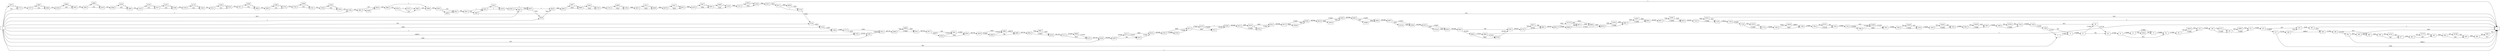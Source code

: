 digraph {
	graph [rankdir=LR]
	node [shape=rectangle]
	2 -> 8 [label=273903]
	8 -> 23 [label=274668]
	23 -> 28 [label=273903]
	23 -> 44 [label=765]
	28 -> 44 [label=274726]
	44 -> 51 [label=275491]
	51 -> 52 [label=274668]
	51 -> 92 [label=823]
	52 -> 73 [label=273903]
	52 -> 9784 [label=765]
	73 -> 92 [label=274668]
	92 -> 94 [label=275491]
	94 -> 132 [label=274668]
	94 -> 10619 [label=823]
	132 -> 146 [label=275491]
	146 -> 167 [label=275490]
	146 -> 9712 [label=1]
	167 -> 211 [label=274668]
	167 -> 10662 [label=823]
	211 -> 214 [label=275491]
	214 -> 227 [label=274668]
	214 -> 253 [label=823]
	227 -> 1 [label=3428]
	227 -> 248 [label=271240]
	248 -> 253 [label=2423]
	248 -> 269 [label=268817]
	253 -> 265 [label=3246]
	265 -> 1 [label=1]
	265 -> 269 [label=3245]
	269 -> 286 [label=272062]
	286 -> 292 [label=271239]
	286 -> 308 [label=823]
	292 -> 1 [label=268817]
	292 -> 298 [label=2422]
	298 -> 1 [label=1840]
	298 -> 308 [label=582]
	308 -> 396 [label=1405]
	396 -> 417 [label=582]
	396 -> 10741 [label=823]
	417 -> 465 [label=1405]
	465 -> 503 [label=582]
	465 -> 10778 [label=823]
	503 -> 609 [label=1405]
	609 -> 630 [label=582]
	609 -> 10798 [label=823]
	630 -> 664 [label=1405]
	664 -> 1 [label=823]
	664 -> 1982 [label=582]
	1982 -> 1 [label=582]
	2772 -> 2787 [label=325]
	2787 -> 2808 [label=324]
	2787 -> 3995 [label=1]
	2808 -> 2829 [label=325]
	2829 -> 2903 [label=324]
	2829 -> 4068 [label=1]
	2903 -> 2949 [label=325]
	2949 -> 2970 [label=324]
	2949 -> 4088 [label=1]
	2970 -> 3048 [label=325]
	3048 -> 3069 [label=324]
	3048 -> 4108 [label=1]
	3069 -> 3120 [label=325]
	3120 -> 3147 [label=324]
	3120 -> 4134 [label=1]
	3147 -> 3168 [label=324]
	3147 -> 4154 [label=1]
	3168 -> 3228 [label=325]
	3228 -> 3249 [label=324]
	3228 -> 4174 [label=1]
	3249 -> 3521 [label=325]
	3521 -> 3542 [label=324]
	3521 -> 4194 [label=1]
	3542 -> 3611 [label=325]
	3611 -> 3686 [label=324]
	3611 -> 4268 [label=1]
	3686 -> 3695 [label=325]
	3695 -> 3716 [label=324]
	3695 -> 4288 [label=1]
	3716 -> 3740 [label=325]
	3740 -> 3761 [label=324]
	3740 -> 4308 [label=1]
	3761 -> 3764 [label=325]
	3764 -> 3785 [label=324]
	3764 -> 4328 [label=1]
	3785 -> 3786 [label=325]
	3786 -> 3802 [label=326]
	3802 -> 3824 [label=325]
	3802 -> 4349 [label=1]
	3824 -> 3865 [label=326]
	3865 -> 3874 [label=325]
	3865 -> 3896 [label=1]
	3874 -> 3895 [label=324]
	3874 -> 5221 [label=1]
	3895 -> 3896 [label=325]
	3896 -> 3902 [label=326]
	3902 -> 3932 [label=324]
	3902 -> 4408 [label=2]
	3932 -> 3947 [label=326]
	3947 -> 3963 [label=325]
	3947 -> 4441 [label=1]
	3963 -> 1 [label=324]
	3963 -> 4441 [label=1]
	3975 -> 2772 [label=1]
	3995 -> 2808 [label=1]
	4068 -> 2903 [label=1]
	4088 -> 2970 [label=1]
	4108 -> 3069 [label=1]
	4134 -> 3147 [label=1]
	4154 -> 3168 [label=1]
	4174 -> 3249 [label=1]
	4194 -> 3542 [label=1]
	4268 -> 3686 [label=1]
	4288 -> 3716 [label=1]
	4308 -> 3761 [label=1]
	4328 -> 3785 [label=1]
	4349 -> 3824 [label=1]
	4408 -> 3932 [label=2]
	4441 -> 4528 [label=1]
	4441 -> 5323 [label=1]
	4528 -> 4594 [label=2]
	4594 -> 4607 [label=1]
	4594 -> 4615 [label=1]
	4607 -> 4615 [label=7658]
	4615 -> 4626 [label=7658]
	4615 -> 4654 [label=1]
	4626 -> 4654 [label=7659]
	4654 -> 4663 [label=7660]
	4663 -> 4690 [label=7659]
	4663 -> 5407 [label=1]
	4690 -> 4729 [label=7659]
	4690 -> 5445 [label=1]
	4729 -> 4735 [label=7660]
	4735 -> 4780 [label=7659]
	4735 -> 5489 [label=1]
	4780 -> 4822 [label=7660]
	4822 -> 4849 [label=7659]
	4822 -> 5515 [label=1]
	4849 -> 4879 [label=7660]
	4879 -> 4912 [label=7659]
	4879 -> 5547 [label=1]
	4912 -> 5076 [label=7660]
	5076 -> 5097 [label=7659]
	5076 -> 5567 [label=1]
	5097 -> 5139 [label=7659]
	5097 -> 5608 [label=1]
	5139 -> 5157 [label=7660]
	5157 -> 5184 [label=7659]
	5157 -> 5634 [label=1]
	5184 -> 5201 [label=7660]
	5201 -> 1 [label=1]
	5201 -> 5671 [label=7659]
	5221 -> 3895 [label=1]
	5323 -> 4528 [label=1]
	5407 -> 4690 [label=1]
	5445 -> 4729 [label=1]
	5489 -> 4780 [label=1]
	5515 -> 4849 [label=1]
	5547 -> 4912 [label=1]
	5567 -> 5097 [label=1]
	5608 -> 5139 [label=1]
	5634 -> 5184 [label=1]
	5671 -> 5716 [label=1]
	5671 -> 9828 [label=7658]
	5716 -> 5729 [label=7659]
	5729 -> 5730 [label=8424]
	5730 -> 5768 [label=11087]
	5768 -> 5773 [label=11088]
	5773 -> 5795 [label=3430]
	5773 -> 5815 [label=7658]
	5795 -> 5801 [label=272247]
	5801 -> 5815 [label=274087]
	5815 -> 5890 [label=281745]
	5890 -> 5911 [label=274087]
	5890 -> 9889 [label=7658]
	5911 -> 5917 [label=281745]
	5917 -> 5920 [label=280979]
	5917 -> 5941 [label=766]
	5920 -> 5941 [label=273321]
	5920 -> 5950 [label=7658]
	5941 -> 5950 [label=274087]
	5950 -> 5959 [label=281745]
	5959 -> 5968 [label=274087]
	5959 -> 5980 [label=7658]
	5968 -> 5980 [label=273321]
	5968 -> 5989 [label=766]
	5980 -> 5989 [label=280979]
	5989 -> 6082 [label=281745]
	6082 -> 6106 [label=274087]
	6082 -> 9961 [label=7658]
	6106 -> 6112 [label=281745]
	6112 -> 6133 [label=8425]
	6112 -> 6680 [label=273320]
	6133 -> 6164 [label=281745]
	6164 -> 6199 [label=282568]
	6199 -> 6211 [label=281802]
	6199 -> 6220 [label=766]
	6211 -> 6220 [label=273321]
	6211 -> 6232 [label=8481]
	6220 -> 6232 [label=274087]
	6232 -> 6250 [label=282568]
	6250 -> 6271 [label=8482]
	6250 -> 6700 [label=274086]
	6271 -> 6274 [label=274087]
	6271 -> 6721 [label=8481]
	6274 -> 6304 [label=1]
	6274 -> 6721 [label=274086]
	6304 -> 6313 [label=282568]
	6313 -> 6319 [label=8482]
	6313 -> 6334 [label=274086]
	6319 -> 6334 [label=1]
	6319 -> 6352 [label=8481]
	6334 -> 6352 [label=274087]
	6352 -> 6373 [label=282568]
	6373 -> 6394 [label=274087]
	6373 -> 10056 [label=8481]
	6394 -> 6418 [label=282568]
	6418 -> 6439 [label=274087]
	6418 -> 10076 [label=8481]
	6439 -> 6463 [label=282568]
	6463 -> 6484 [label=274087]
	6463 -> 10096 [label=8481]
	6484 -> 6487 [label=282568]
	6487 -> 6508 [label=274910]
	6487 -> 10116 [label=7658]
	6508 -> 6553 [label=282568]
	6553 -> 6583 [label=274087]
	6553 -> 10145 [label=8481]
	6583 -> 6643 [label=282568]
	6643 -> 6646 [label=281802]
	6643 -> 6762 [label=766]
	6646 -> 6660 [label=273321]
	6646 -> 6756 [label=8481]
	6660 -> 1 [label=1]
	6660 -> 6756 [label=273320]
	6680 -> 6133 [label=273320]
	6700 -> 6271 [label=274086]
	6721 -> 6304 [label=282567]
	6756 -> 6762 [label=281801]
	6762 -> 6774 [label=282567]
	6774 -> 6801 [label=281801]
	6774 -> 9672 [label=766]
	6801 -> 6831 [label=282567]
	6831 -> 6849 [label=274086]
	6831 -> 10174 [label=8481]
	6849 -> 6870 [label=273320]
	6849 -> 9675 [label=766]
	6870 -> 6897 [label=274086]
	6870 -> 10220 [label=8481]
	6897 -> 6945 [label=274086]
	6897 -> 10267 [label=8481]
	6945 -> 6957 [label=282567]
	6957 -> 6978 [label=274909]
	6957 -> 10287 [label=7658]
	6978 -> 7105 [label=282567]
	7105 -> 7126 [label=274086]
	7105 -> 10291 [label=8481]
	7126 -> 7128 [label=274910]
	7128 -> 1 [label=1]
	7128 -> 7156 [label=274909]
	7156 -> 7172 [label=274086]
	7156 -> 10332 [label=823]
	7172 -> 7185 [label=274909]
	7185 -> 7206 [label=6092]
	7185 -> 10818 [label=268817]
	7206 -> 7282 [label=274909]
	7282 -> 7303 [label=274144]
	7282 -> 9732 [label=765]
	7303 -> 7331 [label=274909]
	7331 -> 7366 [label=274086]
	7331 -> 10384 [label=823]
	7366 -> 7387 [label=2606]
	7366 -> 10384 [label=271480]
	7387 -> 7402 [label=274909]
	7402 -> 7424 [label=274086]
	7402 -> 10408 [label=823]
	7424 -> 7428 [label=274909]
	7428 -> 7455 [label=274086]
	7428 -> 10434 [label=823]
	7455 -> 7461 [label=274909]
	7461 -> 7487 [label=274086]
	7461 -> 10459 [label=823]
	7487 -> 7489 [label=274909]
	7489 -> 7535 [label=274086]
	7489 -> 10504 [label=823]
	7535 -> 7559 [label=274909]
	7559 -> 7566 [label=274086]
	7559 -> 28 [label=823]
	7566 -> 2 [label=273321]
	7566 -> 8 [label=765]
	9672 -> 6801 [label=766]
	9675 -> 9684 [label=1589]
	9684 -> 6870 [label=9247]
	9712 -> 167 [label=1]
	9732 -> 7303 [label=765]
	9784 -> 73 [label=765]
	9828 -> 5716 [label=7658]
	9889 -> 5911 [label=7658]
	9961 -> 6106 [label=7658]
	10056 -> 6394 [label=8481]
	10076 -> 6439 [label=8481]
	10096 -> 6484 [label=8481]
	10116 -> 6508 [label=7658]
	10145 -> 6583 [label=8481]
	10174 -> 9684 [label=7658]
	10174 -> 9675 [label=823]
	10220 -> 6897 [label=8481]
	10267 -> 6945 [label=8481]
	10287 -> 6978 [label=7658]
	10291 -> 1 [label=7657]
	10291 -> 7126 [label=824]
	10332 -> 7172 [label=823]
	10384 -> 7387 [label=272303]
	10408 -> 7424 [label=823]
	10434 -> 7455 [label=823]
	10459 -> 7487 [label=823]
	10504 -> 7535 [label=823]
	10619 -> 132 [label=823]
	10662 -> 211 [label=823]
	10741 -> 417 [label=823]
	10778 -> 503 [label=823]
	10798 -> 630 [label=823]
	10818 -> 7206 [label=268817]
	0 -> 2 [label=582]
	0 -> 3786 [label=1]
	0 -> 5801 [label=1840]
	0 -> 5768 [label=1]
	0 -> 5729 [label=765]
	0 -> 4607 [label=7657]
	0 -> 6164 [label=823]
	0 -> 4626 [label=1]
	0 -> 5795 [label=268817]
	0 -> 5730 [label=2663]
	0 -> 2772 [label=324]
	0 -> 3975 [label=1]
	0 -> 1 [label=1]
}

